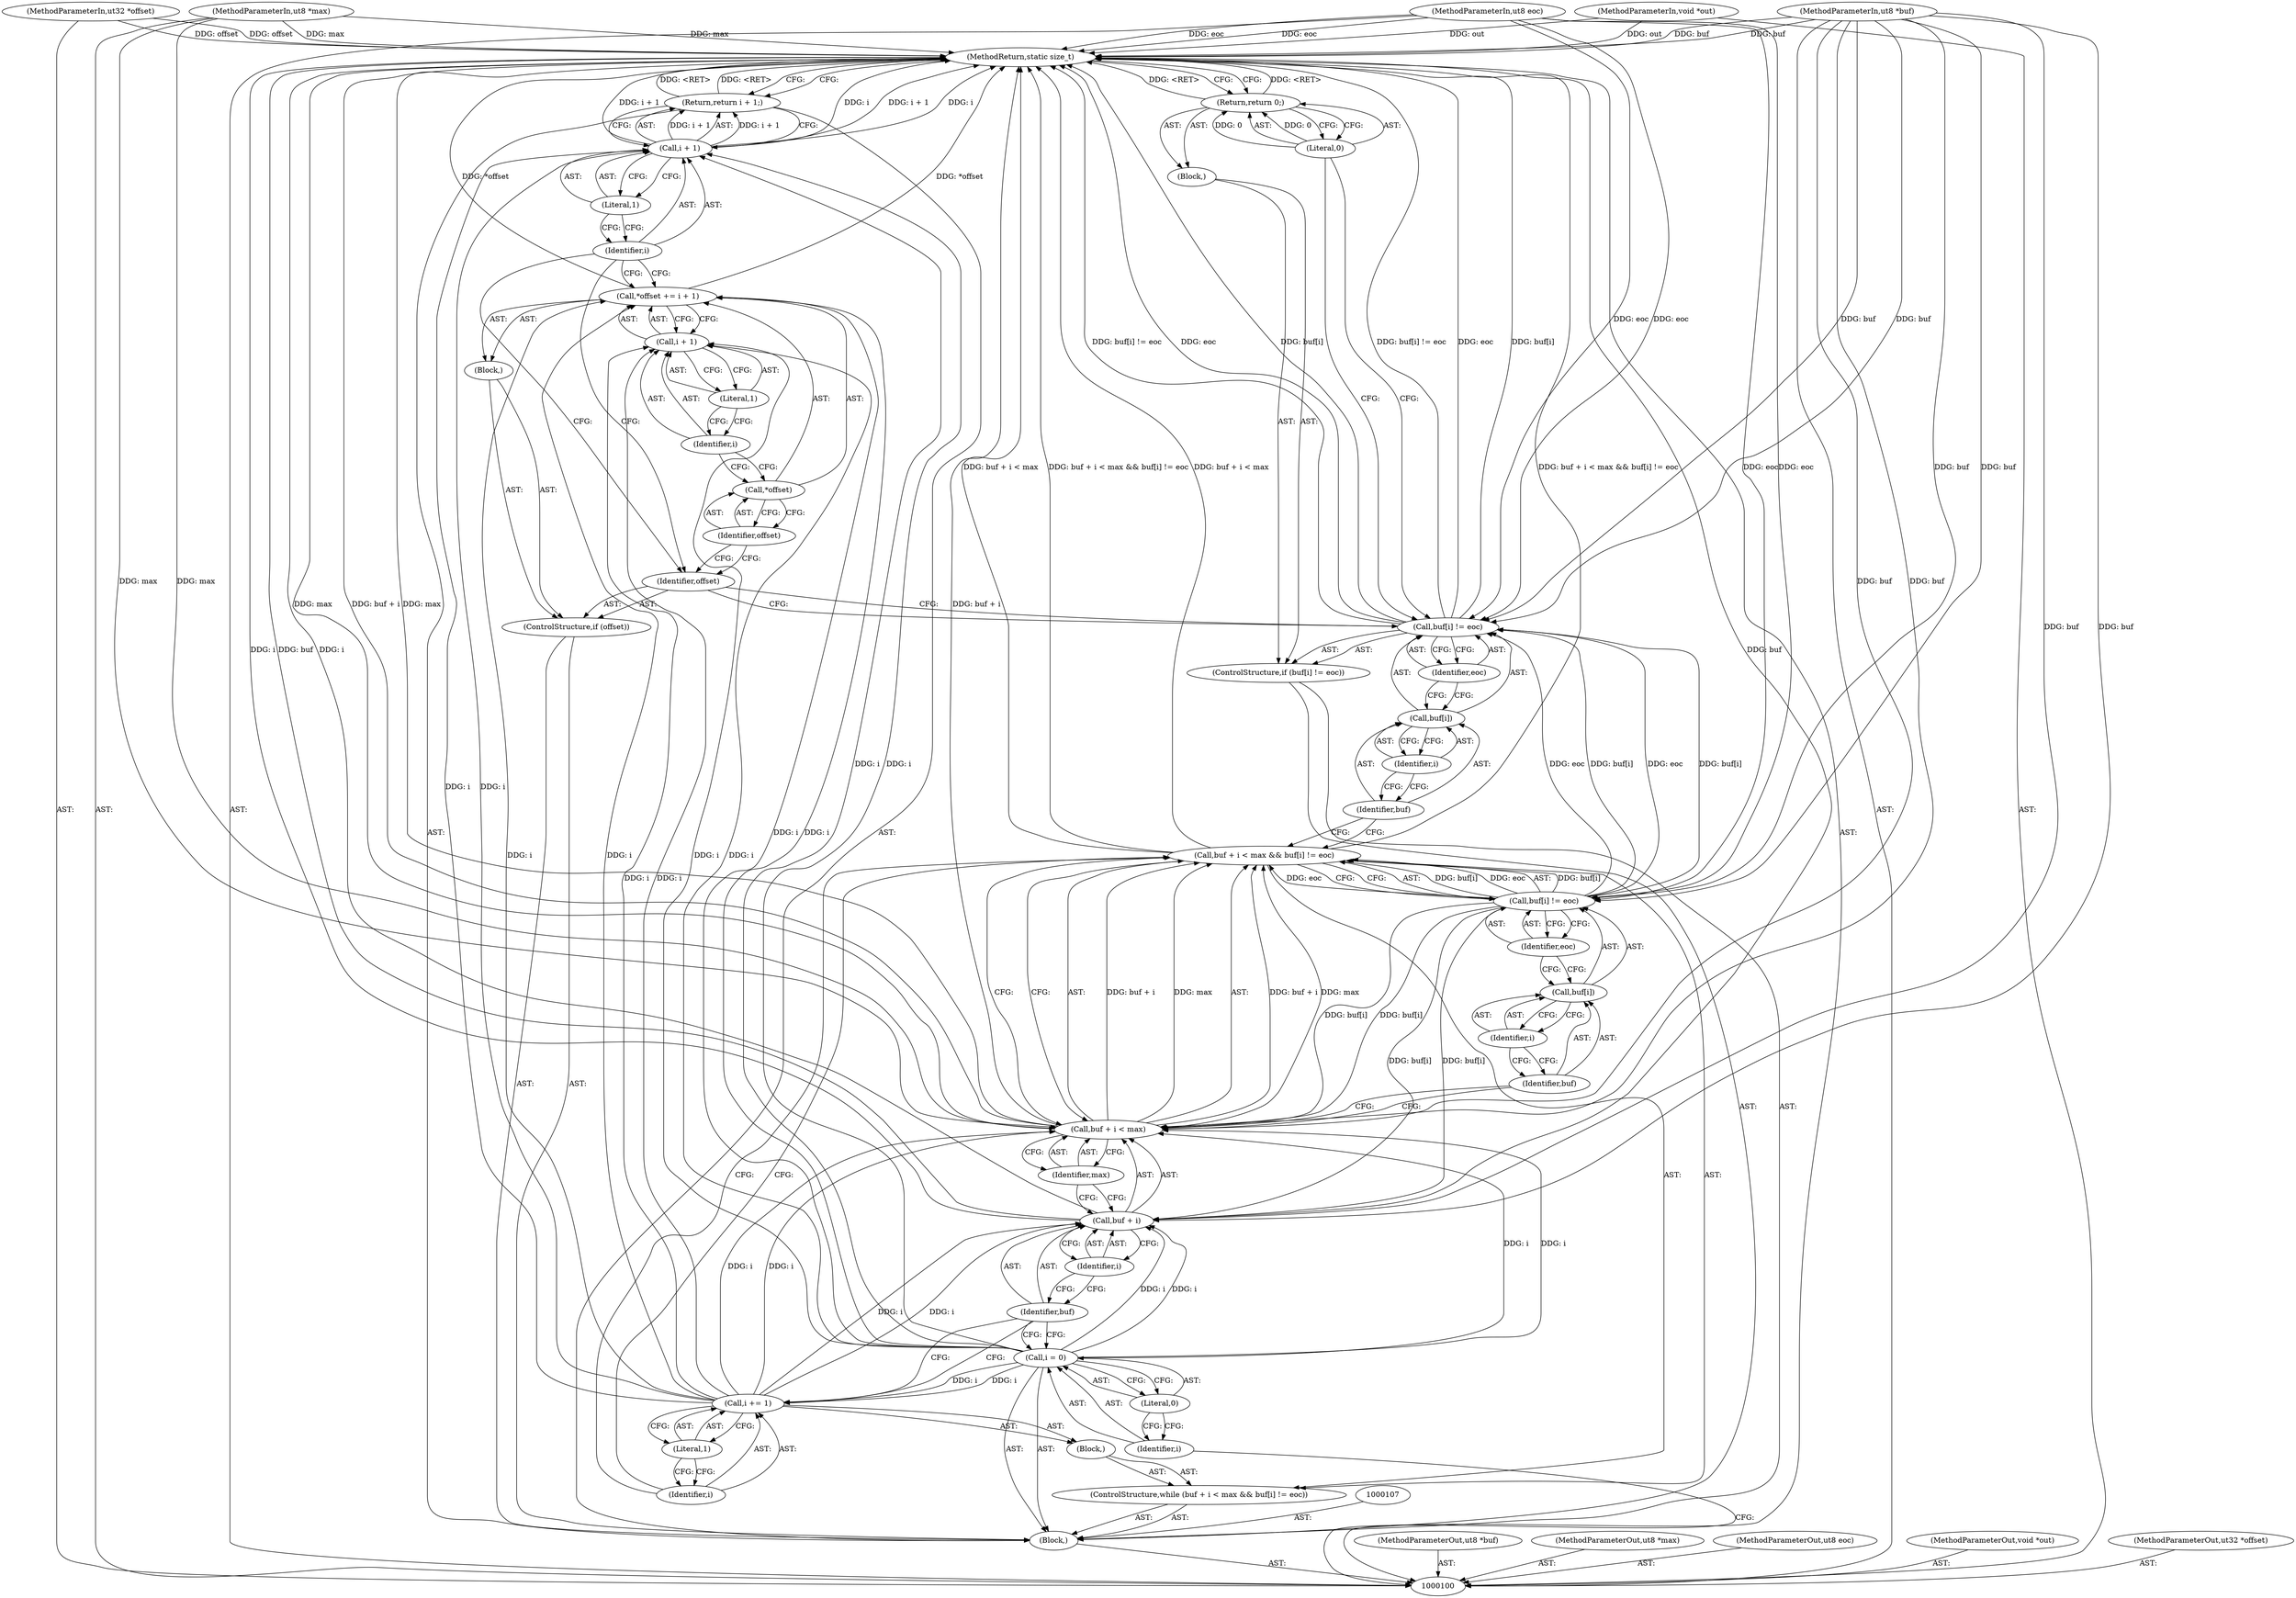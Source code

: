 digraph "1_radare2_d2632f6483a3ceb5d8e0a5fb11142c51c43978b4" {
"1000149" [label="(MethodReturn,static size_t)"];
"1000101" [label="(MethodParameterIn,ut8 *buf)"];
"1000198" [label="(MethodParameterOut,ut8 *buf)"];
"1000102" [label="(MethodParameterIn,ut8 *max)"];
"1000199" [label="(MethodParameterOut,ut8 *max)"];
"1000103" [label="(MethodParameterIn,ut8 eoc)"];
"1000200" [label="(MethodParameterOut,ut8 eoc)"];
"1000104" [label="(MethodParameterIn,void *out)"];
"1000201" [label="(MethodParameterOut,void *out)"];
"1000105" [label="(MethodParameterIn,ut32 *offset)"];
"1000202" [label="(MethodParameterOut,ut32 *offset)"];
"1000106" [label="(Block,)"];
"1000142" [label="(Call,i + 1)"];
"1000143" [label="(Identifier,i)"];
"1000144" [label="(Literal,1)"];
"1000139" [label="(Call,*offset += i + 1)"];
"1000140" [label="(Call,*offset)"];
"1000141" [label="(Identifier,offset)"];
"1000145" [label="(Return,return i + 1;)"];
"1000148" [label="(Literal,1)"];
"1000146" [label="(Call,i + 1)"];
"1000147" [label="(Identifier,i)"];
"1000110" [label="(Literal,0)"];
"1000108" [label="(Call,i = 0)"];
"1000109" [label="(Identifier,i)"];
"1000116" [label="(Identifier,i)"];
"1000117" [label="(Identifier,max)"];
"1000111" [label="(ControlStructure,while (buf + i < max && buf[i] != eoc))"];
"1000118" [label="(Call,buf[i] != eoc)"];
"1000119" [label="(Call,buf[i])"];
"1000120" [label="(Identifier,buf)"];
"1000121" [label="(Identifier,i)"];
"1000122" [label="(Identifier,eoc)"];
"1000123" [label="(Block,)"];
"1000112" [label="(Call,buf + i < max && buf[i] != eoc)"];
"1000113" [label="(Call,buf + i < max)"];
"1000114" [label="(Call,buf + i)"];
"1000115" [label="(Identifier,buf)"];
"1000124" [label="(Call,i += 1)"];
"1000125" [label="(Identifier,i)"];
"1000126" [label="(Literal,1)"];
"1000131" [label="(Identifier,i)"];
"1000132" [label="(Identifier,eoc)"];
"1000127" [label="(ControlStructure,if (buf[i] != eoc))"];
"1000133" [label="(Block,)"];
"1000128" [label="(Call,buf[i] != eoc)"];
"1000129" [label="(Call,buf[i])"];
"1000130" [label="(Identifier,buf)"];
"1000135" [label="(Literal,0)"];
"1000134" [label="(Return,return 0;)"];
"1000136" [label="(ControlStructure,if (offset))"];
"1000138" [label="(Block,)"];
"1000137" [label="(Identifier,offset)"];
"1000149" -> "1000100"  [label="AST: "];
"1000149" -> "1000134"  [label="CFG: "];
"1000149" -> "1000145"  [label="CFG: "];
"1000145" -> "1000149"  [label="DDG: <RET>"];
"1000134" -> "1000149"  [label="DDG: <RET>"];
"1000113" -> "1000149"  [label="DDG: max"];
"1000113" -> "1000149"  [label="DDG: buf + i"];
"1000104" -> "1000149"  [label="DDG: out"];
"1000105" -> "1000149"  [label="DDG: offset"];
"1000139" -> "1000149"  [label="DDG: *offset"];
"1000114" -> "1000149"  [label="DDG: buf"];
"1000114" -> "1000149"  [label="DDG: i"];
"1000128" -> "1000149"  [label="DDG: buf[i] != eoc"];
"1000128" -> "1000149"  [label="DDG: eoc"];
"1000128" -> "1000149"  [label="DDG: buf[i]"];
"1000146" -> "1000149"  [label="DDG: i + 1"];
"1000146" -> "1000149"  [label="DDG: i"];
"1000103" -> "1000149"  [label="DDG: eoc"];
"1000102" -> "1000149"  [label="DDG: max"];
"1000112" -> "1000149"  [label="DDG: buf + i < max && buf[i] != eoc"];
"1000112" -> "1000149"  [label="DDG: buf + i < max"];
"1000101" -> "1000149"  [label="DDG: buf"];
"1000101" -> "1000100"  [label="AST: "];
"1000101" -> "1000149"  [label="DDG: buf"];
"1000101" -> "1000113"  [label="DDG: buf"];
"1000101" -> "1000114"  [label="DDG: buf"];
"1000101" -> "1000118"  [label="DDG: buf"];
"1000101" -> "1000128"  [label="DDG: buf"];
"1000198" -> "1000100"  [label="AST: "];
"1000102" -> "1000100"  [label="AST: "];
"1000102" -> "1000149"  [label="DDG: max"];
"1000102" -> "1000113"  [label="DDG: max"];
"1000199" -> "1000100"  [label="AST: "];
"1000103" -> "1000100"  [label="AST: "];
"1000103" -> "1000149"  [label="DDG: eoc"];
"1000103" -> "1000118"  [label="DDG: eoc"];
"1000103" -> "1000128"  [label="DDG: eoc"];
"1000200" -> "1000100"  [label="AST: "];
"1000104" -> "1000100"  [label="AST: "];
"1000104" -> "1000149"  [label="DDG: out"];
"1000201" -> "1000100"  [label="AST: "];
"1000105" -> "1000100"  [label="AST: "];
"1000105" -> "1000149"  [label="DDG: offset"];
"1000202" -> "1000100"  [label="AST: "];
"1000106" -> "1000100"  [label="AST: "];
"1000107" -> "1000106"  [label="AST: "];
"1000108" -> "1000106"  [label="AST: "];
"1000111" -> "1000106"  [label="AST: "];
"1000127" -> "1000106"  [label="AST: "];
"1000136" -> "1000106"  [label="AST: "];
"1000145" -> "1000106"  [label="AST: "];
"1000142" -> "1000139"  [label="AST: "];
"1000142" -> "1000144"  [label="CFG: "];
"1000143" -> "1000142"  [label="AST: "];
"1000144" -> "1000142"  [label="AST: "];
"1000139" -> "1000142"  [label="CFG: "];
"1000124" -> "1000142"  [label="DDG: i"];
"1000108" -> "1000142"  [label="DDG: i"];
"1000143" -> "1000142"  [label="AST: "];
"1000143" -> "1000140"  [label="CFG: "];
"1000144" -> "1000143"  [label="CFG: "];
"1000144" -> "1000142"  [label="AST: "];
"1000144" -> "1000143"  [label="CFG: "];
"1000142" -> "1000144"  [label="CFG: "];
"1000139" -> "1000138"  [label="AST: "];
"1000139" -> "1000142"  [label="CFG: "];
"1000140" -> "1000139"  [label="AST: "];
"1000142" -> "1000139"  [label="AST: "];
"1000147" -> "1000139"  [label="CFG: "];
"1000139" -> "1000149"  [label="DDG: *offset"];
"1000124" -> "1000139"  [label="DDG: i"];
"1000108" -> "1000139"  [label="DDG: i"];
"1000140" -> "1000139"  [label="AST: "];
"1000140" -> "1000141"  [label="CFG: "];
"1000141" -> "1000140"  [label="AST: "];
"1000143" -> "1000140"  [label="CFG: "];
"1000141" -> "1000140"  [label="AST: "];
"1000141" -> "1000137"  [label="CFG: "];
"1000140" -> "1000141"  [label="CFG: "];
"1000145" -> "1000106"  [label="AST: "];
"1000145" -> "1000146"  [label="CFG: "];
"1000146" -> "1000145"  [label="AST: "];
"1000149" -> "1000145"  [label="CFG: "];
"1000145" -> "1000149"  [label="DDG: <RET>"];
"1000146" -> "1000145"  [label="DDG: i + 1"];
"1000148" -> "1000146"  [label="AST: "];
"1000148" -> "1000147"  [label="CFG: "];
"1000146" -> "1000148"  [label="CFG: "];
"1000146" -> "1000145"  [label="AST: "];
"1000146" -> "1000148"  [label="CFG: "];
"1000147" -> "1000146"  [label="AST: "];
"1000148" -> "1000146"  [label="AST: "];
"1000145" -> "1000146"  [label="CFG: "];
"1000146" -> "1000149"  [label="DDG: i + 1"];
"1000146" -> "1000149"  [label="DDG: i"];
"1000146" -> "1000145"  [label="DDG: i + 1"];
"1000124" -> "1000146"  [label="DDG: i"];
"1000108" -> "1000146"  [label="DDG: i"];
"1000147" -> "1000146"  [label="AST: "];
"1000147" -> "1000139"  [label="CFG: "];
"1000147" -> "1000137"  [label="CFG: "];
"1000148" -> "1000147"  [label="CFG: "];
"1000110" -> "1000108"  [label="AST: "];
"1000110" -> "1000109"  [label="CFG: "];
"1000108" -> "1000110"  [label="CFG: "];
"1000108" -> "1000106"  [label="AST: "];
"1000108" -> "1000110"  [label="CFG: "];
"1000109" -> "1000108"  [label="AST: "];
"1000110" -> "1000108"  [label="AST: "];
"1000115" -> "1000108"  [label="CFG: "];
"1000108" -> "1000113"  [label="DDG: i"];
"1000108" -> "1000114"  [label="DDG: i"];
"1000108" -> "1000124"  [label="DDG: i"];
"1000108" -> "1000139"  [label="DDG: i"];
"1000108" -> "1000142"  [label="DDG: i"];
"1000108" -> "1000146"  [label="DDG: i"];
"1000109" -> "1000108"  [label="AST: "];
"1000109" -> "1000100"  [label="CFG: "];
"1000110" -> "1000109"  [label="CFG: "];
"1000116" -> "1000114"  [label="AST: "];
"1000116" -> "1000115"  [label="CFG: "];
"1000114" -> "1000116"  [label="CFG: "];
"1000117" -> "1000113"  [label="AST: "];
"1000117" -> "1000114"  [label="CFG: "];
"1000113" -> "1000117"  [label="CFG: "];
"1000111" -> "1000106"  [label="AST: "];
"1000112" -> "1000111"  [label="AST: "];
"1000123" -> "1000111"  [label="AST: "];
"1000118" -> "1000112"  [label="AST: "];
"1000118" -> "1000122"  [label="CFG: "];
"1000119" -> "1000118"  [label="AST: "];
"1000122" -> "1000118"  [label="AST: "];
"1000112" -> "1000118"  [label="CFG: "];
"1000118" -> "1000113"  [label="DDG: buf[i]"];
"1000118" -> "1000114"  [label="DDG: buf[i]"];
"1000118" -> "1000112"  [label="DDG: buf[i]"];
"1000118" -> "1000112"  [label="DDG: eoc"];
"1000101" -> "1000118"  [label="DDG: buf"];
"1000103" -> "1000118"  [label="DDG: eoc"];
"1000118" -> "1000128"  [label="DDG: buf[i]"];
"1000118" -> "1000128"  [label="DDG: eoc"];
"1000119" -> "1000118"  [label="AST: "];
"1000119" -> "1000121"  [label="CFG: "];
"1000120" -> "1000119"  [label="AST: "];
"1000121" -> "1000119"  [label="AST: "];
"1000122" -> "1000119"  [label="CFG: "];
"1000120" -> "1000119"  [label="AST: "];
"1000120" -> "1000113"  [label="CFG: "];
"1000121" -> "1000120"  [label="CFG: "];
"1000121" -> "1000119"  [label="AST: "];
"1000121" -> "1000120"  [label="CFG: "];
"1000119" -> "1000121"  [label="CFG: "];
"1000122" -> "1000118"  [label="AST: "];
"1000122" -> "1000119"  [label="CFG: "];
"1000118" -> "1000122"  [label="CFG: "];
"1000123" -> "1000111"  [label="AST: "];
"1000124" -> "1000123"  [label="AST: "];
"1000112" -> "1000111"  [label="AST: "];
"1000112" -> "1000113"  [label="CFG: "];
"1000112" -> "1000118"  [label="CFG: "];
"1000113" -> "1000112"  [label="AST: "];
"1000118" -> "1000112"  [label="AST: "];
"1000125" -> "1000112"  [label="CFG: "];
"1000130" -> "1000112"  [label="CFG: "];
"1000112" -> "1000149"  [label="DDG: buf + i < max && buf[i] != eoc"];
"1000112" -> "1000149"  [label="DDG: buf + i < max"];
"1000113" -> "1000112"  [label="DDG: buf + i"];
"1000113" -> "1000112"  [label="DDG: max"];
"1000118" -> "1000112"  [label="DDG: buf[i]"];
"1000118" -> "1000112"  [label="DDG: eoc"];
"1000113" -> "1000112"  [label="AST: "];
"1000113" -> "1000117"  [label="CFG: "];
"1000114" -> "1000113"  [label="AST: "];
"1000117" -> "1000113"  [label="AST: "];
"1000120" -> "1000113"  [label="CFG: "];
"1000112" -> "1000113"  [label="CFG: "];
"1000113" -> "1000149"  [label="DDG: max"];
"1000113" -> "1000149"  [label="DDG: buf + i"];
"1000113" -> "1000112"  [label="DDG: buf + i"];
"1000113" -> "1000112"  [label="DDG: max"];
"1000118" -> "1000113"  [label="DDG: buf[i]"];
"1000101" -> "1000113"  [label="DDG: buf"];
"1000124" -> "1000113"  [label="DDG: i"];
"1000108" -> "1000113"  [label="DDG: i"];
"1000102" -> "1000113"  [label="DDG: max"];
"1000114" -> "1000113"  [label="AST: "];
"1000114" -> "1000116"  [label="CFG: "];
"1000115" -> "1000114"  [label="AST: "];
"1000116" -> "1000114"  [label="AST: "];
"1000117" -> "1000114"  [label="CFG: "];
"1000114" -> "1000149"  [label="DDG: buf"];
"1000114" -> "1000149"  [label="DDG: i"];
"1000118" -> "1000114"  [label="DDG: buf[i]"];
"1000101" -> "1000114"  [label="DDG: buf"];
"1000124" -> "1000114"  [label="DDG: i"];
"1000108" -> "1000114"  [label="DDG: i"];
"1000115" -> "1000114"  [label="AST: "];
"1000115" -> "1000124"  [label="CFG: "];
"1000115" -> "1000108"  [label="CFG: "];
"1000116" -> "1000115"  [label="CFG: "];
"1000124" -> "1000123"  [label="AST: "];
"1000124" -> "1000126"  [label="CFG: "];
"1000125" -> "1000124"  [label="AST: "];
"1000126" -> "1000124"  [label="AST: "];
"1000115" -> "1000124"  [label="CFG: "];
"1000124" -> "1000113"  [label="DDG: i"];
"1000124" -> "1000114"  [label="DDG: i"];
"1000108" -> "1000124"  [label="DDG: i"];
"1000124" -> "1000139"  [label="DDG: i"];
"1000124" -> "1000142"  [label="DDG: i"];
"1000124" -> "1000146"  [label="DDG: i"];
"1000125" -> "1000124"  [label="AST: "];
"1000125" -> "1000112"  [label="CFG: "];
"1000126" -> "1000125"  [label="CFG: "];
"1000126" -> "1000124"  [label="AST: "];
"1000126" -> "1000125"  [label="CFG: "];
"1000124" -> "1000126"  [label="CFG: "];
"1000131" -> "1000129"  [label="AST: "];
"1000131" -> "1000130"  [label="CFG: "];
"1000129" -> "1000131"  [label="CFG: "];
"1000132" -> "1000128"  [label="AST: "];
"1000132" -> "1000129"  [label="CFG: "];
"1000128" -> "1000132"  [label="CFG: "];
"1000127" -> "1000106"  [label="AST: "];
"1000128" -> "1000127"  [label="AST: "];
"1000133" -> "1000127"  [label="AST: "];
"1000133" -> "1000127"  [label="AST: "];
"1000134" -> "1000133"  [label="AST: "];
"1000128" -> "1000127"  [label="AST: "];
"1000128" -> "1000132"  [label="CFG: "];
"1000129" -> "1000128"  [label="AST: "];
"1000132" -> "1000128"  [label="AST: "];
"1000135" -> "1000128"  [label="CFG: "];
"1000137" -> "1000128"  [label="CFG: "];
"1000128" -> "1000149"  [label="DDG: buf[i] != eoc"];
"1000128" -> "1000149"  [label="DDG: eoc"];
"1000128" -> "1000149"  [label="DDG: buf[i]"];
"1000118" -> "1000128"  [label="DDG: buf[i]"];
"1000118" -> "1000128"  [label="DDG: eoc"];
"1000101" -> "1000128"  [label="DDG: buf"];
"1000103" -> "1000128"  [label="DDG: eoc"];
"1000129" -> "1000128"  [label="AST: "];
"1000129" -> "1000131"  [label="CFG: "];
"1000130" -> "1000129"  [label="AST: "];
"1000131" -> "1000129"  [label="AST: "];
"1000132" -> "1000129"  [label="CFG: "];
"1000130" -> "1000129"  [label="AST: "];
"1000130" -> "1000112"  [label="CFG: "];
"1000131" -> "1000130"  [label="CFG: "];
"1000135" -> "1000134"  [label="AST: "];
"1000135" -> "1000128"  [label="CFG: "];
"1000134" -> "1000135"  [label="CFG: "];
"1000135" -> "1000134"  [label="DDG: 0"];
"1000134" -> "1000133"  [label="AST: "];
"1000134" -> "1000135"  [label="CFG: "];
"1000135" -> "1000134"  [label="AST: "];
"1000149" -> "1000134"  [label="CFG: "];
"1000134" -> "1000149"  [label="DDG: <RET>"];
"1000135" -> "1000134"  [label="DDG: 0"];
"1000136" -> "1000106"  [label="AST: "];
"1000137" -> "1000136"  [label="AST: "];
"1000138" -> "1000136"  [label="AST: "];
"1000138" -> "1000136"  [label="AST: "];
"1000139" -> "1000138"  [label="AST: "];
"1000137" -> "1000136"  [label="AST: "];
"1000137" -> "1000128"  [label="CFG: "];
"1000141" -> "1000137"  [label="CFG: "];
"1000147" -> "1000137"  [label="CFG: "];
}
